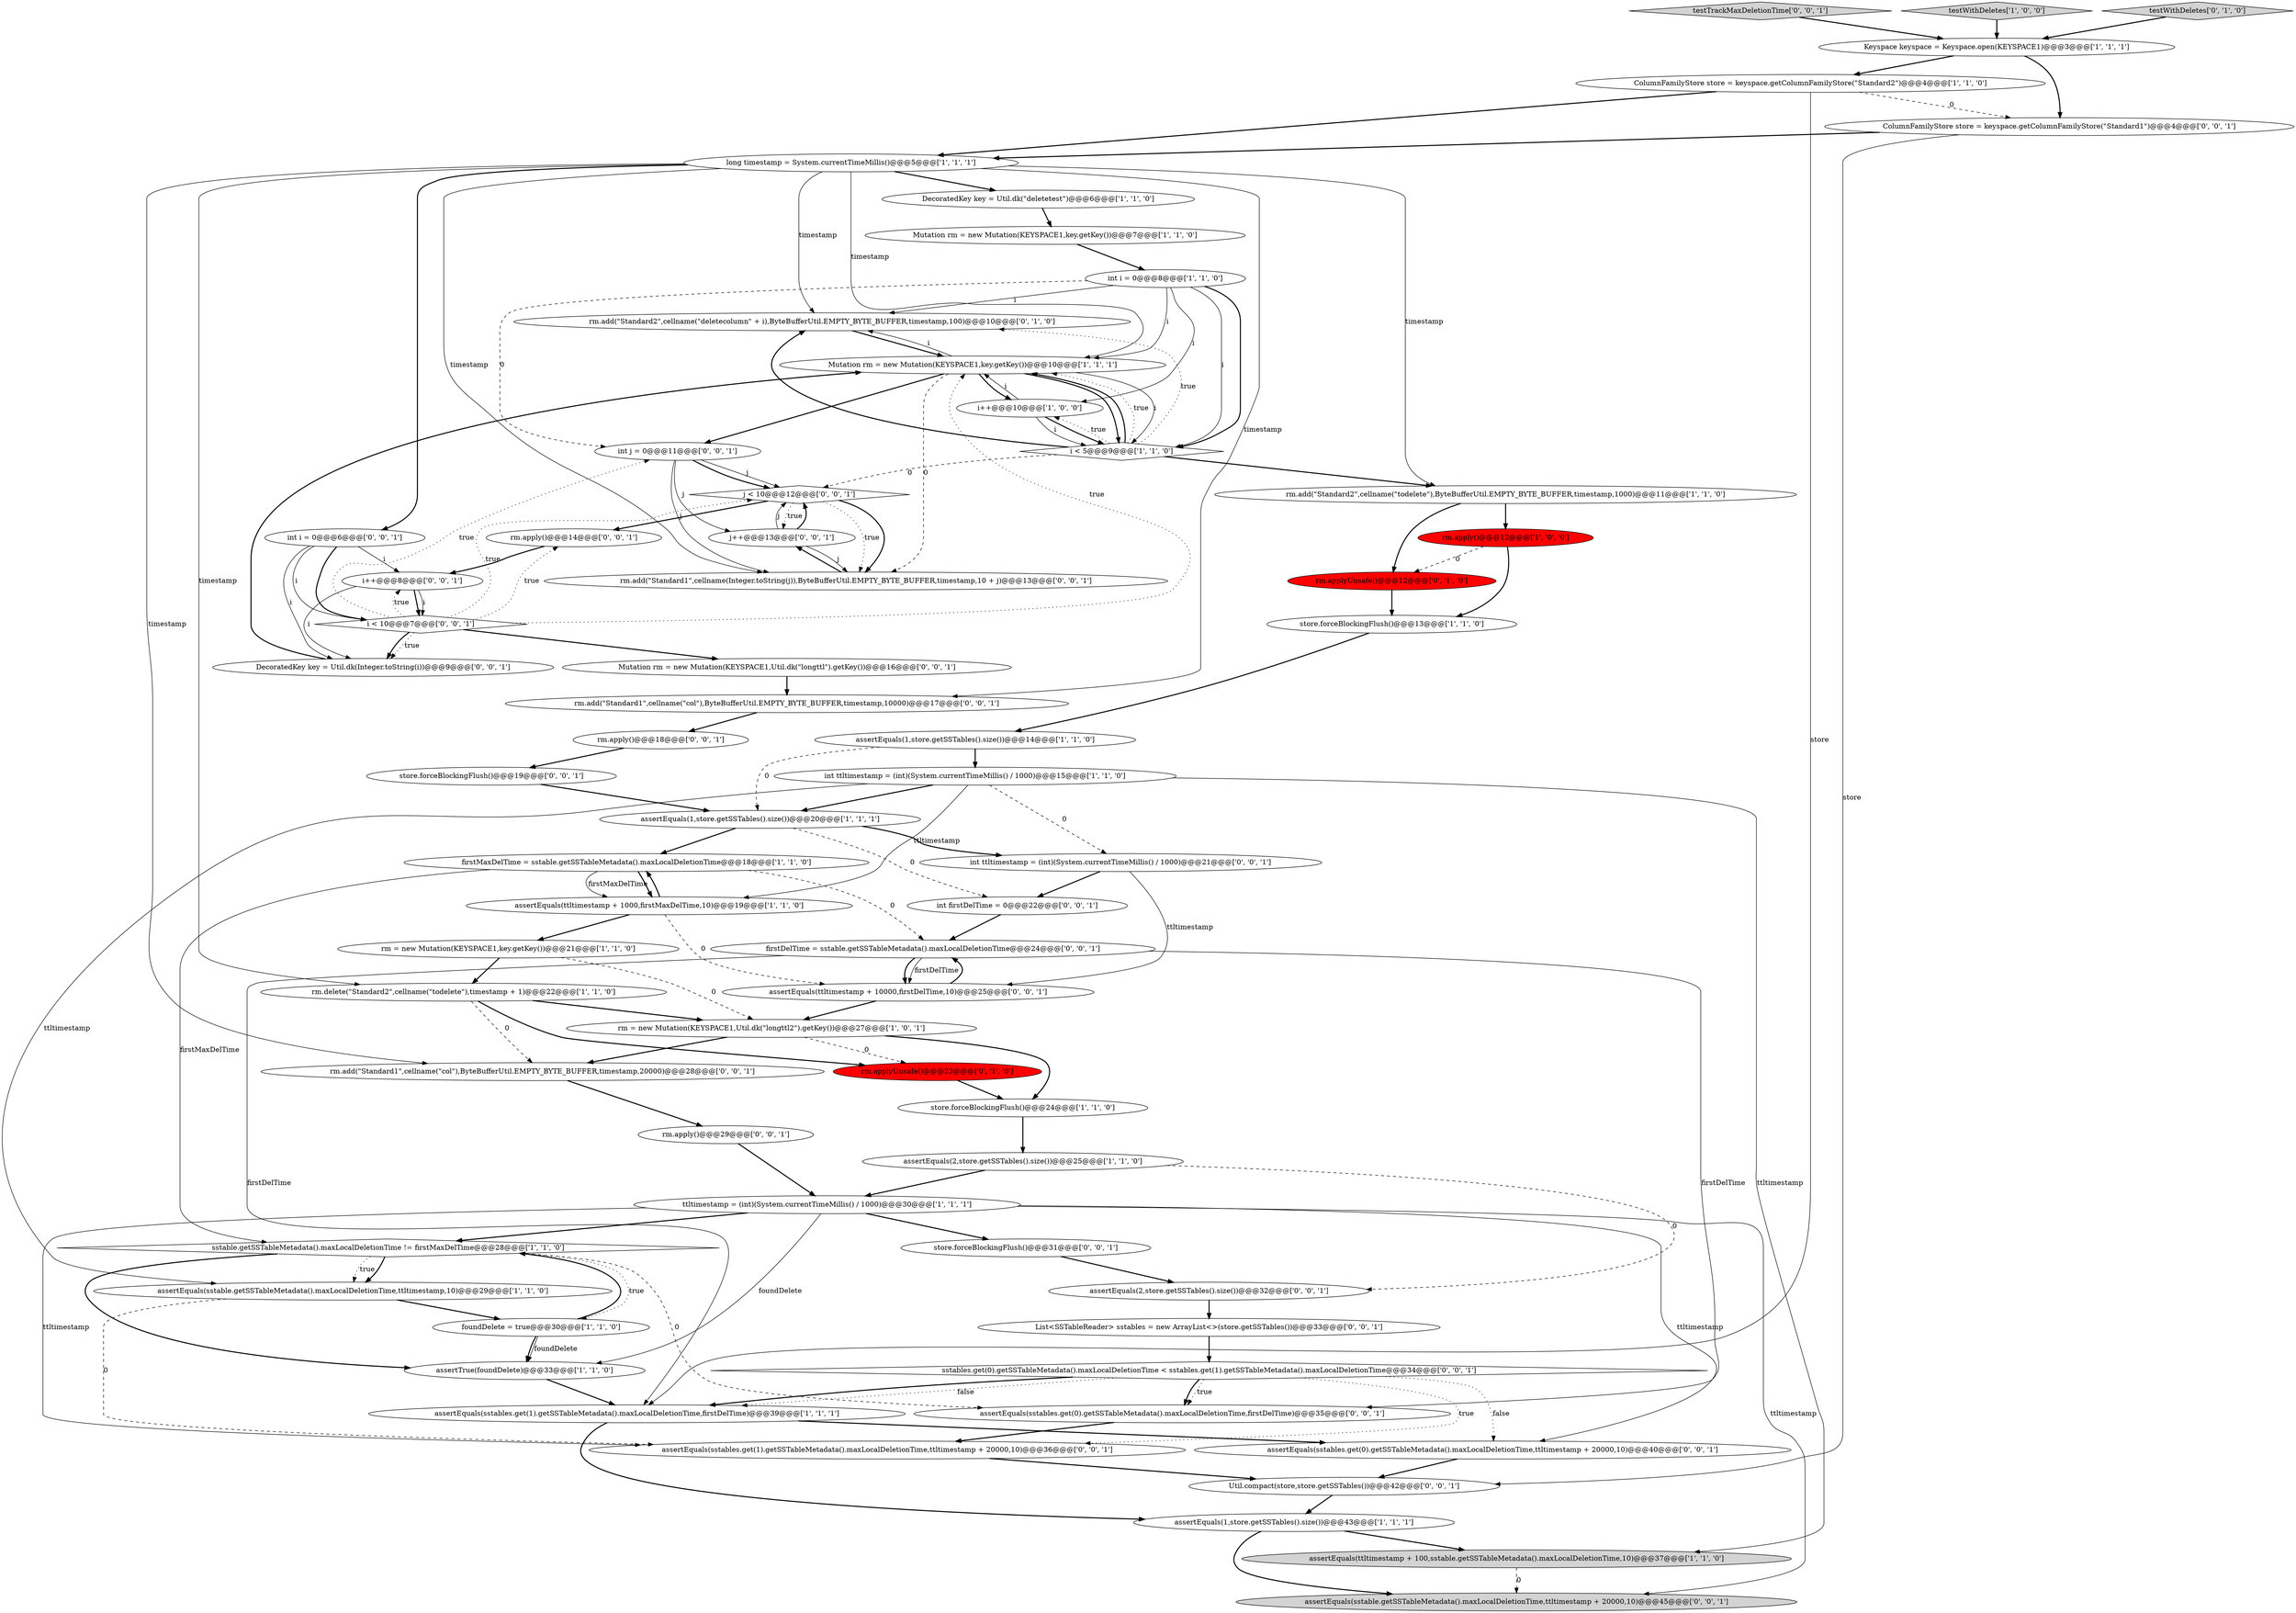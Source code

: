 digraph {
39 [style = filled, label = "Mutation rm = new Mutation(KEYSPACE1,Util.dk(\"longttl\").getKey())@@@16@@@['0', '0', '1']", fillcolor = white, shape = ellipse image = "AAA0AAABBB3BBB"];
22 [style = filled, label = "assertEquals(sstable.getSSTableMetadata().maxLocalDeletionTime,ttltimestamp,10)@@@29@@@['1', '1', '0']", fillcolor = white, shape = ellipse image = "AAA0AAABBB1BBB"];
9 [style = filled, label = "long timestamp = System.currentTimeMillis()@@@5@@@['1', '1', '1']", fillcolor = white, shape = ellipse image = "AAA0AAABBB1BBB"];
27 [style = filled, label = "assertEquals(2,store.getSSTables().size())@@@25@@@['1', '1', '0']", fillcolor = white, shape = ellipse image = "AAA0AAABBB1BBB"];
54 [style = filled, label = "testTrackMaxDeletionTime['0', '0', '1']", fillcolor = lightgray, shape = diamond image = "AAA0AAABBB3BBB"];
7 [style = filled, label = "int ttltimestamp = (int)(System.currentTimeMillis() / 1000)@@@15@@@['1', '1', '0']", fillcolor = white, shape = ellipse image = "AAA0AAABBB1BBB"];
43 [style = filled, label = "int firstDelTime = 0@@@22@@@['0', '0', '1']", fillcolor = white, shape = ellipse image = "AAA0AAABBB3BBB"];
28 [style = filled, label = "firstMaxDelTime = sstable.getSSTableMetadata().maxLocalDeletionTime@@@18@@@['1', '1', '0']", fillcolor = white, shape = ellipse image = "AAA0AAABBB1BBB"];
42 [style = filled, label = "j < 10@@@12@@@['0', '0', '1']", fillcolor = white, shape = diamond image = "AAA0AAABBB3BBB"];
37 [style = filled, label = "store.forceBlockingFlush()@@@19@@@['0', '0', '1']", fillcolor = white, shape = ellipse image = "AAA0AAABBB3BBB"];
21 [style = filled, label = "rm.add(\"Standard2\",cellname(\"todelete\"),ByteBufferUtil.EMPTY_BYTE_BUFFER,timestamp,1000)@@@11@@@['1', '1', '0']", fillcolor = white, shape = ellipse image = "AAA0AAABBB1BBB"];
48 [style = filled, label = "Util.compact(store,store.getSSTables())@@@42@@@['0', '0', '1']", fillcolor = white, shape = ellipse image = "AAA0AAABBB3BBB"];
24 [style = filled, label = "testWithDeletes['1', '0', '0']", fillcolor = lightgray, shape = diamond image = "AAA0AAABBB1BBB"];
61 [style = filled, label = "List<SSTableReader> sstables = new ArrayList<>(store.getSSTables())@@@33@@@['0', '0', '1']", fillcolor = white, shape = ellipse image = "AAA0AAABBB3BBB"];
29 [style = filled, label = "Mutation rm = new Mutation(KEYSPACE1,key.getKey())@@@7@@@['1', '1', '0']", fillcolor = white, shape = ellipse image = "AAA0AAABBB1BBB"];
19 [style = filled, label = "assertEquals(ttltimestamp + 100,sstable.getSSTableMetadata().maxLocalDeletionTime,10)@@@37@@@['1', '1', '0']", fillcolor = lightgray, shape = ellipse image = "AAA0AAABBB1BBB"];
64 [style = filled, label = "assertEquals(ttltimestamp + 10000,firstDelTime,10)@@@25@@@['0', '0', '1']", fillcolor = white, shape = ellipse image = "AAA0AAABBB3BBB"];
13 [style = filled, label = "assertEquals(ttltimestamp + 1000,firstMaxDelTime,10)@@@19@@@['1', '1', '0']", fillcolor = white, shape = ellipse image = "AAA0AAABBB1BBB"];
16 [style = filled, label = "foundDelete = true@@@30@@@['1', '1', '0']", fillcolor = white, shape = ellipse image = "AAA0AAABBB1BBB"];
46 [style = filled, label = "j++@@@13@@@['0', '0', '1']", fillcolor = white, shape = ellipse image = "AAA0AAABBB3BBB"];
32 [style = filled, label = "rm.add(\"Standard2\",cellname(\"deletecolumn\" + i),ByteBufferUtil.EMPTY_BYTE_BUFFER,timestamp,100)@@@10@@@['0', '1', '0']", fillcolor = white, shape = ellipse image = "AAA0AAABBB2BBB"];
45 [style = filled, label = "DecoratedKey key = Util.dk(Integer.toString(i))@@@9@@@['0', '0', '1']", fillcolor = white, shape = ellipse image = "AAA0AAABBB3BBB"];
11 [style = filled, label = "i++@@@10@@@['1', '0', '0']", fillcolor = white, shape = ellipse image = "AAA0AAABBB1BBB"];
56 [style = filled, label = "int ttltimestamp = (int)(System.currentTimeMillis() / 1000)@@@21@@@['0', '0', '1']", fillcolor = white, shape = ellipse image = "AAA0AAABBB3BBB"];
23 [style = filled, label = "Keyspace keyspace = Keyspace.open(KEYSPACE1)@@@3@@@['1', '1', '1']", fillcolor = white, shape = ellipse image = "AAA0AAABBB1BBB"];
25 [style = filled, label = "store.forceBlockingFlush()@@@13@@@['1', '1', '0']", fillcolor = white, shape = ellipse image = "AAA0AAABBB1BBB"];
33 [style = filled, label = "testWithDeletes['0', '1', '0']", fillcolor = lightgray, shape = diamond image = "AAA0AAABBB2BBB"];
30 [style = filled, label = "assertEquals(1,store.getSSTables().size())@@@14@@@['1', '1', '0']", fillcolor = white, shape = ellipse image = "AAA0AAABBB1BBB"];
38 [style = filled, label = "firstDelTime = sstable.getSSTableMetadata().maxLocalDeletionTime@@@24@@@['0', '0', '1']", fillcolor = white, shape = ellipse image = "AAA0AAABBB3BBB"];
50 [style = filled, label = "store.forceBlockingFlush()@@@31@@@['0', '0', '1']", fillcolor = white, shape = ellipse image = "AAA0AAABBB3BBB"];
60 [style = filled, label = "rm.add(\"Standard1\",cellname(\"col\"),ByteBufferUtil.EMPTY_BYTE_BUFFER,timestamp,10000)@@@17@@@['0', '0', '1']", fillcolor = white, shape = ellipse image = "AAA0AAABBB3BBB"];
44 [style = filled, label = "int i = 0@@@6@@@['0', '0', '1']", fillcolor = white, shape = ellipse image = "AAA0AAABBB3BBB"];
49 [style = filled, label = "sstables.get(0).getSSTableMetadata().maxLocalDeletionTime < sstables.get(1).getSSTableMetadata().maxLocalDeletionTime@@@34@@@['0', '0', '1']", fillcolor = white, shape = diamond image = "AAA0AAABBB3BBB"];
2 [style = filled, label = "rm.delete(\"Standard2\",cellname(\"todelete\"),timestamp + 1)@@@22@@@['1', '1', '0']", fillcolor = white, shape = ellipse image = "AAA0AAABBB1BBB"];
55 [style = filled, label = "assertEquals(2,store.getSSTables().size())@@@32@@@['0', '0', '1']", fillcolor = white, shape = ellipse image = "AAA0AAABBB3BBB"];
17 [style = filled, label = "assertEquals(sstables.get(1).getSSTableMetadata().maxLocalDeletionTime,firstDelTime)@@@39@@@['1', '1', '1']", fillcolor = white, shape = ellipse image = "AAA0AAABBB1BBB"];
53 [style = filled, label = "rm.add(\"Standard1\",cellname(\"col\"),ByteBufferUtil.EMPTY_BYTE_BUFFER,timestamp,20000)@@@28@@@['0', '0', '1']", fillcolor = white, shape = ellipse image = "AAA0AAABBB3BBB"];
52 [style = filled, label = "assertEquals(sstables.get(0).getSSTableMetadata().maxLocalDeletionTime,ttltimestamp + 20000,10)@@@40@@@['0', '0', '1']", fillcolor = white, shape = ellipse image = "AAA0AAABBB3BBB"];
15 [style = filled, label = "int i = 0@@@8@@@['1', '1', '0']", fillcolor = white, shape = ellipse image = "AAA0AAABBB1BBB"];
26 [style = filled, label = "i < 5@@@9@@@['1', '1', '0']", fillcolor = white, shape = diamond image = "AAA0AAABBB1BBB"];
58 [style = filled, label = "rm.apply()@@@29@@@['0', '0', '1']", fillcolor = white, shape = ellipse image = "AAA0AAABBB3BBB"];
3 [style = filled, label = "store.forceBlockingFlush()@@@24@@@['1', '1', '0']", fillcolor = white, shape = ellipse image = "AAA0AAABBB1BBB"];
18 [style = filled, label = "assertEquals(1,store.getSSTables().size())@@@43@@@['1', '1', '1']", fillcolor = white, shape = ellipse image = "AAA0AAABBB1BBB"];
6 [style = filled, label = "ColumnFamilyStore store = keyspace.getColumnFamilyStore(\"Standard2\")@@@4@@@['1', '1', '0']", fillcolor = white, shape = ellipse image = "AAA0AAABBB1BBB"];
59 [style = filled, label = "assertEquals(sstables.get(1).getSSTableMetadata().maxLocalDeletionTime,ttltimestamp + 20000,10)@@@36@@@['0', '0', '1']", fillcolor = white, shape = ellipse image = "AAA0AAABBB3BBB"];
10 [style = filled, label = "rm.apply()@@@12@@@['1', '0', '0']", fillcolor = red, shape = ellipse image = "AAA1AAABBB1BBB"];
31 [style = filled, label = "rm.applyUnsafe()@@@12@@@['0', '1', '0']", fillcolor = red, shape = ellipse image = "AAA1AAABBB2BBB"];
12 [style = filled, label = "assertEquals(1,store.getSSTables().size())@@@20@@@['1', '1', '1']", fillcolor = white, shape = ellipse image = "AAA0AAABBB1BBB"];
34 [style = filled, label = "rm.applyUnsafe()@@@23@@@['0', '1', '0']", fillcolor = red, shape = ellipse image = "AAA1AAABBB2BBB"];
4 [style = filled, label = "sstable.getSSTableMetadata().maxLocalDeletionTime != firstMaxDelTime@@@28@@@['1', '1', '0']", fillcolor = white, shape = diamond image = "AAA0AAABBB1BBB"];
40 [style = filled, label = "assertEquals(sstables.get(0).getSSTableMetadata().maxLocalDeletionTime,firstDelTime)@@@35@@@['0', '0', '1']", fillcolor = white, shape = ellipse image = "AAA0AAABBB3BBB"];
47 [style = filled, label = "rm.apply()@@@18@@@['0', '0', '1']", fillcolor = white, shape = ellipse image = "AAA0AAABBB3BBB"];
0 [style = filled, label = "assertTrue(foundDelete)@@@33@@@['1', '1', '0']", fillcolor = white, shape = ellipse image = "AAA0AAABBB1BBB"];
14 [style = filled, label = "DecoratedKey key = Util.dk(\"deletetest\")@@@6@@@['1', '1', '0']", fillcolor = white, shape = ellipse image = "AAA0AAABBB1BBB"];
57 [style = filled, label = "i < 10@@@7@@@['0', '0', '1']", fillcolor = white, shape = diamond image = "AAA0AAABBB3BBB"];
1 [style = filled, label = "rm = new Mutation(KEYSPACE1,key.getKey())@@@21@@@['1', '1', '0']", fillcolor = white, shape = ellipse image = "AAA0AAABBB1BBB"];
63 [style = filled, label = "rm.apply()@@@14@@@['0', '0', '1']", fillcolor = white, shape = ellipse image = "AAA0AAABBB3BBB"];
36 [style = filled, label = "ColumnFamilyStore store = keyspace.getColumnFamilyStore(\"Standard1\")@@@4@@@['0', '0', '1']", fillcolor = white, shape = ellipse image = "AAA0AAABBB3BBB"];
8 [style = filled, label = "rm = new Mutation(KEYSPACE1,Util.dk(\"longttl2\").getKey())@@@27@@@['1', '0', '1']", fillcolor = white, shape = ellipse image = "AAA0AAABBB1BBB"];
5 [style = filled, label = "ttltimestamp = (int)(System.currentTimeMillis() / 1000)@@@30@@@['1', '1', '1']", fillcolor = white, shape = ellipse image = "AAA0AAABBB1BBB"];
41 [style = filled, label = "i++@@@8@@@['0', '0', '1']", fillcolor = white, shape = ellipse image = "AAA0AAABBB3BBB"];
62 [style = filled, label = "rm.add(\"Standard1\",cellname(Integer.toString(j)),ByteBufferUtil.EMPTY_BYTE_BUFFER,timestamp,10 + j)@@@13@@@['0', '0', '1']", fillcolor = white, shape = ellipse image = "AAA0AAABBB3BBB"];
51 [style = filled, label = "assertEquals(sstable.getSSTableMetadata().maxLocalDeletionTime,ttltimestamp + 20000,10)@@@45@@@['0', '0', '1']", fillcolor = lightgray, shape = ellipse image = "AAA0AAABBB3BBB"];
35 [style = filled, label = "int j = 0@@@11@@@['0', '0', '1']", fillcolor = white, shape = ellipse image = "AAA0AAABBB3BBB"];
20 [style = filled, label = "Mutation rm = new Mutation(KEYSPACE1,key.getKey())@@@10@@@['1', '1', '1']", fillcolor = white, shape = ellipse image = "AAA0AAABBB1BBB"];
38->64 [style = bold, label=""];
21->10 [style = bold, label=""];
29->15 [style = bold, label=""];
16->0 [style = bold, label=""];
57->45 [style = dotted, label="true"];
42->62 [style = dotted, label="true"];
20->26 [style = bold, label=""];
25->30 [style = bold, label=""];
5->59 [style = solid, label="ttltimestamp"];
64->8 [style = bold, label=""];
11->26 [style = solid, label="i"];
53->58 [style = bold, label=""];
9->62 [style = solid, label="timestamp"];
28->4 [style = solid, label="firstMaxDelTime"];
47->37 [style = bold, label=""];
11->20 [style = solid, label="i"];
35->62 [style = solid, label="j"];
7->56 [style = dashed, label="0"];
49->17 [style = dotted, label="false"];
13->1 [style = bold, label=""];
3->27 [style = bold, label=""];
5->52 [style = solid, label="ttltimestamp"];
12->43 [style = dashed, label="0"];
39->60 [style = bold, label=""];
44->41 [style = solid, label="i"];
21->31 [style = bold, label=""];
60->47 [style = bold, label=""];
15->26 [style = solid, label="i"];
57->39 [style = bold, label=""];
9->53 [style = solid, label="timestamp"];
9->60 [style = solid, label="timestamp"];
49->40 [style = dotted, label="true"];
6->36 [style = dashed, label="0"];
63->41 [style = bold, label=""];
50->55 [style = bold, label=""];
9->14 [style = bold, label=""];
49->52 [style = dotted, label="false"];
44->45 [style = solid, label="i"];
23->36 [style = bold, label=""];
57->41 [style = dotted, label="true"];
48->18 [style = bold, label=""];
27->5 [style = bold, label=""];
49->40 [style = bold, label=""];
6->17 [style = solid, label="store"];
32->20 [style = bold, label=""];
8->53 [style = bold, label=""];
56->43 [style = bold, label=""];
61->49 [style = bold, label=""];
46->42 [style = bold, label=""];
62->46 [style = bold, label=""];
35->42 [style = solid, label="j"];
26->32 [style = bold, label=""];
12->28 [style = bold, label=""];
36->9 [style = bold, label=""];
9->32 [style = solid, label="timestamp"];
0->17 [style = bold, label=""];
46->62 [style = solid, label="j"];
2->34 [style = bold, label=""];
18->19 [style = bold, label=""];
10->31 [style = dashed, label="0"];
8->34 [style = dashed, label="0"];
15->32 [style = solid, label="i"];
26->20 [style = dotted, label="true"];
57->63 [style = dotted, label="true"];
57->45 [style = bold, label=""];
5->0 [style = solid, label="foundDelete"];
4->0 [style = bold, label=""];
33->23 [style = bold, label=""];
28->13 [style = solid, label="firstMaxDelTime"];
16->0 [style = solid, label="foundDelete"];
19->51 [style = dashed, label="0"];
10->25 [style = bold, label=""];
4->22 [style = dotted, label="true"];
64->38 [style = bold, label=""];
26->32 [style = dotted, label="true"];
30->7 [style = bold, label=""];
9->44 [style = bold, label=""];
52->48 [style = bold, label=""];
44->57 [style = solid, label="i"];
49->59 [style = dotted, label="true"];
7->22 [style = solid, label="ttltimestamp"];
18->51 [style = bold, label=""];
56->64 [style = solid, label="ttltimestamp"];
1->8 [style = dashed, label="0"];
49->17 [style = bold, label=""];
13->64 [style = dashed, label="0"];
57->42 [style = dotted, label="true"];
59->48 [style = bold, label=""];
4->22 [style = bold, label=""];
27->55 [style = dashed, label="0"];
26->20 [style = bold, label=""];
15->11 [style = solid, label="i"];
11->26 [style = bold, label=""];
44->57 [style = bold, label=""];
30->12 [style = dashed, label="0"];
20->32 [style = solid, label="i"];
17->52 [style = bold, label=""];
5->51 [style = solid, label="ttltimestamp"];
31->25 [style = bold, label=""];
22->16 [style = bold, label=""];
35->42 [style = bold, label=""];
20->62 [style = dashed, label="0"];
7->19 [style = solid, label="ttltimestamp"];
8->3 [style = bold, label=""];
45->20 [style = bold, label=""];
40->59 [style = bold, label=""];
22->59 [style = dashed, label="0"];
9->21 [style = solid, label="timestamp"];
37->12 [style = bold, label=""];
55->61 [style = bold, label=""];
26->21 [style = bold, label=""];
7->13 [style = solid, label="ttltimestamp"];
15->35 [style = dashed, label="0"];
42->63 [style = bold, label=""];
38->64 [style = solid, label="firstDelTime"];
43->38 [style = bold, label=""];
20->26 [style = solid, label="i"];
12->56 [style = bold, label=""];
23->6 [style = bold, label=""];
5->4 [style = bold, label=""];
14->29 [style = bold, label=""];
1->2 [style = bold, label=""];
9->20 [style = solid, label="timestamp"];
9->2 [style = solid, label="timestamp"];
42->62 [style = bold, label=""];
26->11 [style = dotted, label="true"];
16->4 [style = bold, label=""];
35->46 [style = solid, label="j"];
15->20 [style = solid, label="i"];
38->17 [style = solid, label="firstDelTime"];
28->38 [style = dashed, label="0"];
54->23 [style = bold, label=""];
20->11 [style = bold, label=""];
24->23 [style = bold, label=""];
46->42 [style = solid, label="j"];
7->12 [style = bold, label=""];
57->35 [style = dotted, label="true"];
36->48 [style = solid, label="store"];
41->57 [style = solid, label="i"];
28->13 [style = bold, label=""];
38->40 [style = solid, label="firstDelTime"];
41->57 [style = bold, label=""];
15->26 [style = bold, label=""];
2->53 [style = dashed, label="0"];
57->20 [style = dotted, label="true"];
41->45 [style = solid, label="i"];
34->3 [style = bold, label=""];
58->5 [style = bold, label=""];
4->16 [style = dotted, label="true"];
26->42 [style = dashed, label="0"];
20->35 [style = bold, label=""];
6->9 [style = bold, label=""];
5->50 [style = bold, label=""];
4->40 [style = dashed, label="0"];
42->46 [style = dotted, label="true"];
17->18 [style = bold, label=""];
2->8 [style = bold, label=""];
13->28 [style = bold, label=""];
}
